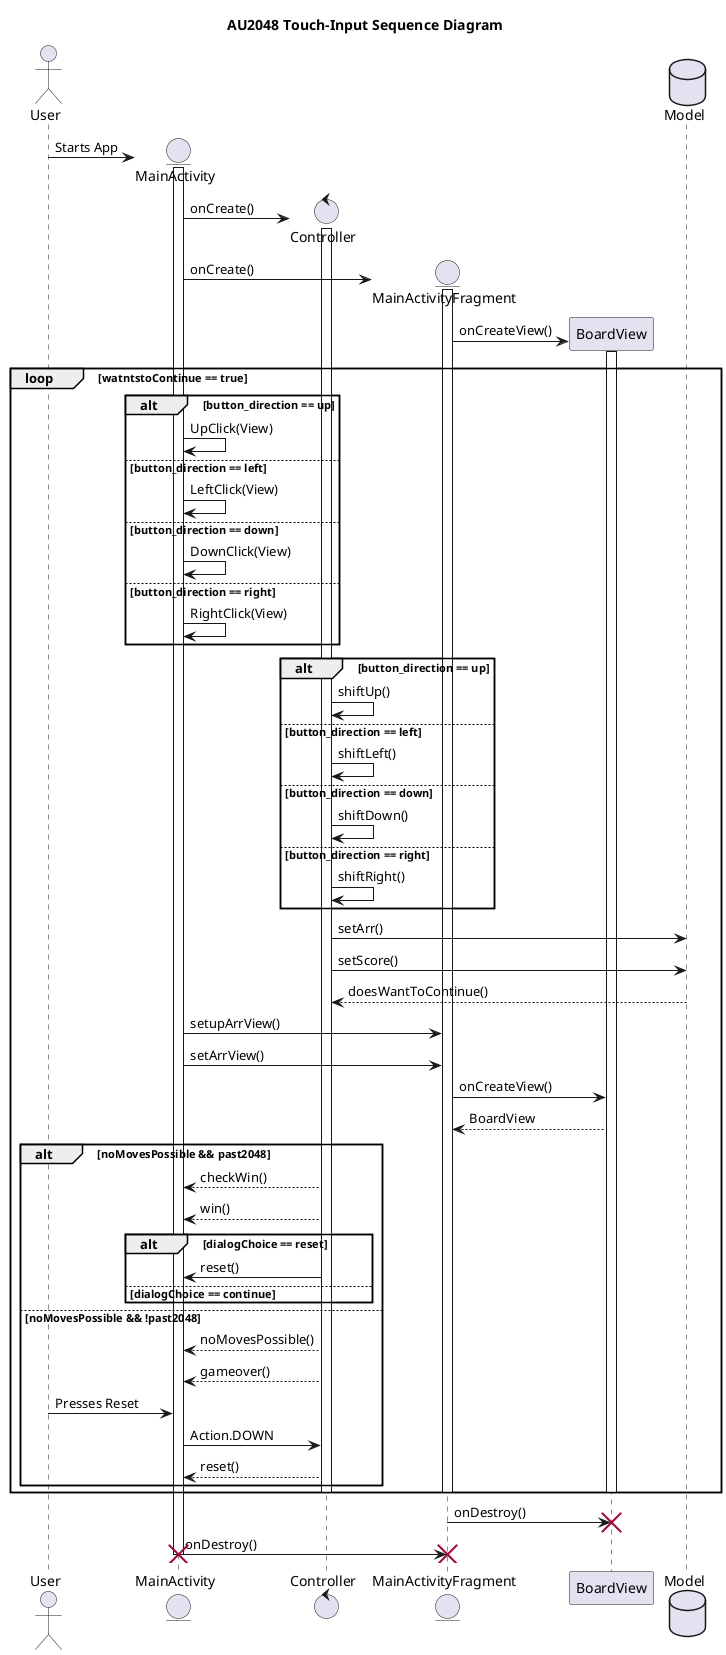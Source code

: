  @startuml
  title AU2048 Touch-Input Sequence Diagram
 
  actor User
  entity MainActivity as MA
  control Controller as C
  entity MainActivityFragment as MAF
  participant BoardView as BV
  database Model as M
 
  create MA
  User -> MA : Starts App
  create C
  activate MA
  MA -> C : onCreate()
  activate C
  create MAF
  MA -> MAF : onCreate()
  activate MAF
  create BV
  MAF -> BV : onCreateView()
  activate BV
 
  loop watntstoContinue == true
  alt button_direction == up
  MA -> MA : UpClick(View)
  else button_direction == left
  MA -> MA : LeftClick(View)
  else button_direction == down
  MA -> MA : DownClick(View)
  else button_direction == right
  MA -> MA : RightClick(View)
  end alt
  alt button_direction == up
  C -> C : shiftUp()
  else button_direction == left
  C -> C : shiftLeft()
  else button_direction == down
  C -> C : shiftDown()
  else button_direction == right
  C -> C : shiftRight()
  end alt
  C -> M : setArr()
  C -> M : setScore()
  M --> C : doesWantToContinue()
  MA -> MAF : setupArrView()
  MA -> MAF : setArrView()
  MAF -> BV : onCreateView()
  BV --> MAF : BoardView
 
  alt noMovesPossible && past2048
  C --> MA : checkWin()
  C --> MA : win()
  alt dialogChoice == reset
  C -> MA : reset()
  else dialogChoice == continue
  note left
   reset like reset button
   or simply continue loop
  end note
  end alt
  else noMovesPossible && !past2048
  C --> MA : noMovesPossible()
  C --> MA : gameover()
  User -> MA : Presses Reset
  MA -> C : Action.DOWN
  C --> MA : reset()
  end alt
  deactivate BV
  deactivate MAF
  deactivate C
  end play
  BV <- MAF : onDestroy()
  destroy BV
  MA -> MAF : onDestroy()
  destroy MAF
  deactivate MA
  destroy MA
  @enduml